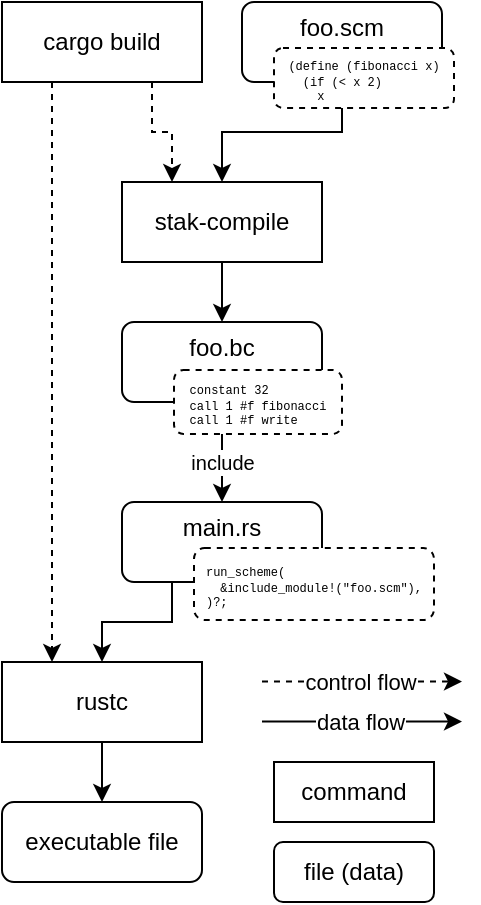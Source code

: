 <mxfile version="27.1.6">
  <diagram name="Page-1" id="Q0t0HqGckSXzu5CNkWJ1">
    <mxGraphModel dx="488" dy="320" grid="0" gridSize="10" guides="1" tooltips="1" connect="1" arrows="1" fold="1" page="1" pageScale="1" pageWidth="850" pageHeight="1100" math="0" shadow="0">
      <root>
        <mxCell id="0" />
        <mxCell id="1" parent="0" />
        <mxCell id="yJTYoWO8Eg_gIqgCEfI9-17" style="edgeStyle=orthogonalEdgeStyle;rounded=0;orthogonalLoop=1;jettySize=auto;html=1;exitX=0.25;exitY=1;exitDx=0;exitDy=0;entryX=0.25;entryY=0;entryDx=0;entryDy=0;dashed=1;" parent="1" source="yJTYoWO8Eg_gIqgCEfI9-1" target="yJTYoWO8Eg_gIqgCEfI9-5" edge="1">
          <mxGeometry relative="1" as="geometry" />
        </mxCell>
        <mxCell id="yJTYoWO8Eg_gIqgCEfI9-22" style="edgeStyle=orthogonalEdgeStyle;rounded=0;orthogonalLoop=1;jettySize=auto;html=1;exitX=0.75;exitY=1;exitDx=0;exitDy=0;entryX=0.25;entryY=0;entryDx=0;entryDy=0;dashed=1;" parent="1" source="yJTYoWO8Eg_gIqgCEfI9-1" target="yJTYoWO8Eg_gIqgCEfI9-2" edge="1">
          <mxGeometry relative="1" as="geometry" />
        </mxCell>
        <mxCell id="yJTYoWO8Eg_gIqgCEfI9-1" value="cargo build" style="rounded=0;whiteSpace=wrap;html=1;" parent="1" vertex="1">
          <mxGeometry x="320" y="120" width="100" height="40" as="geometry" />
        </mxCell>
        <mxCell id="yJTYoWO8Eg_gIqgCEfI9-10" style="edgeStyle=orthogonalEdgeStyle;rounded=0;orthogonalLoop=1;jettySize=auto;html=1;exitX=0.5;exitY=1;exitDx=0;exitDy=0;entryX=0.5;entryY=0;entryDx=0;entryDy=0;" parent="1" source="yJTYoWO8Eg_gIqgCEfI9-2" target="yJTYoWO8Eg_gIqgCEfI9-9" edge="1">
          <mxGeometry relative="1" as="geometry" />
        </mxCell>
        <mxCell id="yJTYoWO8Eg_gIqgCEfI9-2" value="&lt;div&gt;stak-compile&lt;/div&gt;" style="rounded=0;whiteSpace=wrap;html=1;" parent="1" vertex="1">
          <mxGeometry x="380" y="210" width="100" height="40" as="geometry" />
        </mxCell>
        <mxCell id="yJTYoWO8Eg_gIqgCEfI9-21" style="edgeStyle=orthogonalEdgeStyle;rounded=0;orthogonalLoop=1;jettySize=auto;html=1;exitX=0.5;exitY=1;exitDx=0;exitDy=0;entryX=0.5;entryY=0;entryDx=0;entryDy=0;" parent="1" source="yJTYoWO8Eg_gIqgCEfI9-3" target="yJTYoWO8Eg_gIqgCEfI9-2" edge="1">
          <mxGeometry relative="1" as="geometry" />
        </mxCell>
        <mxCell id="yJTYoWO8Eg_gIqgCEfI9-3" value="&lt;div&gt;foo.scm&lt;/div&gt;&lt;div&gt;&lt;br&gt;&lt;/div&gt;" style="rounded=1;whiteSpace=wrap;html=1;glass=0;shadow=0;" parent="1" vertex="1">
          <mxGeometry x="440" y="120" width="100" height="40" as="geometry" />
        </mxCell>
        <mxCell id="cPDxi4bs0q2YrkSa6Zk6-4" style="edgeStyle=orthogonalEdgeStyle;rounded=0;orthogonalLoop=1;jettySize=auto;html=1;exitX=0.25;exitY=1;exitDx=0;exitDy=0;entryX=0.5;entryY=0;entryDx=0;entryDy=0;" edge="1" parent="1" source="yJTYoWO8Eg_gIqgCEfI9-4" target="yJTYoWO8Eg_gIqgCEfI9-5">
          <mxGeometry relative="1" as="geometry" />
        </mxCell>
        <mxCell id="yJTYoWO8Eg_gIqgCEfI9-4" value="&lt;div&gt;main.rs&lt;/div&gt;&lt;div&gt;&lt;br&gt;&lt;/div&gt;" style="rounded=1;whiteSpace=wrap;html=1;glass=0;shadow=0;" parent="1" vertex="1">
          <mxGeometry x="380" y="370" width="100" height="40" as="geometry" />
        </mxCell>
        <mxCell id="yJTYoWO8Eg_gIqgCEfI9-20" style="edgeStyle=orthogonalEdgeStyle;rounded=0;orthogonalLoop=1;jettySize=auto;html=1;exitX=0.5;exitY=1;exitDx=0;exitDy=0;entryX=0.5;entryY=0;entryDx=0;entryDy=0;" parent="1" source="yJTYoWO8Eg_gIqgCEfI9-5" target="yJTYoWO8Eg_gIqgCEfI9-19" edge="1">
          <mxGeometry relative="1" as="geometry" />
        </mxCell>
        <mxCell id="yJTYoWO8Eg_gIqgCEfI9-5" value="&lt;div&gt;rustc&lt;/div&gt;" style="rounded=0;whiteSpace=wrap;html=1;glass=0;shadow=0;" parent="1" vertex="1">
          <mxGeometry x="320" y="450" width="100" height="40" as="geometry" />
        </mxCell>
        <mxCell id="yJTYoWO8Eg_gIqgCEfI9-14" style="edgeStyle=orthogonalEdgeStyle;rounded=0;orthogonalLoop=1;jettySize=auto;html=1;exitX=0.5;exitY=1;exitDx=0;exitDy=0;entryX=0.5;entryY=0;entryDx=0;entryDy=0;" parent="1" source="yJTYoWO8Eg_gIqgCEfI9-9" target="yJTYoWO8Eg_gIqgCEfI9-4" edge="1">
          <mxGeometry relative="1" as="geometry" />
        </mxCell>
        <mxCell id="yJTYoWO8Eg_gIqgCEfI9-16" value="&lt;font style=&quot;font-size: 10px;&quot;&gt;include&lt;/font&gt;" style="edgeLabel;html=1;align=center;verticalAlign=middle;resizable=0;points=[];" parent="yJTYoWO8Eg_gIqgCEfI9-14" vertex="1" connectable="0">
          <mxGeometry x="-0.014" y="-1" relative="1" as="geometry">
            <mxPoint x="1" y="5" as="offset" />
          </mxGeometry>
        </mxCell>
        <mxCell id="yJTYoWO8Eg_gIqgCEfI9-9" value="&lt;div&gt;foo.bc&lt;/div&gt;&lt;div&gt;&lt;br&gt;&lt;/div&gt;" style="rounded=1;whiteSpace=wrap;html=1;glass=0;shadow=0;" parent="1" vertex="1">
          <mxGeometry x="380" y="280" width="100" height="40" as="geometry" />
        </mxCell>
        <mxCell id="yJTYoWO8Eg_gIqgCEfI9-19" value="executable file" style="rounded=1;whiteSpace=wrap;html=1;glass=0;shadow=0;" parent="1" vertex="1">
          <mxGeometry x="320" y="520" width="100" height="40" as="geometry" />
        </mxCell>
        <mxCell id="yJTYoWO8Eg_gIqgCEfI9-23" value="" style="endArrow=classic;html=1;rounded=0;dashed=1;" parent="1" edge="1">
          <mxGeometry width="50" height="50" relative="1" as="geometry">
            <mxPoint x="450" y="459.75" as="sourcePoint" />
            <mxPoint x="550" y="459.75" as="targetPoint" />
          </mxGeometry>
        </mxCell>
        <mxCell id="yJTYoWO8Eg_gIqgCEfI9-26" value="control flow" style="edgeLabel;html=1;align=center;verticalAlign=middle;resizable=0;points=[];" parent="yJTYoWO8Eg_gIqgCEfI9-23" vertex="1" connectable="0">
          <mxGeometry x="-0.017" relative="1" as="geometry">
            <mxPoint as="offset" />
          </mxGeometry>
        </mxCell>
        <mxCell id="yJTYoWO8Eg_gIqgCEfI9-27" value="" style="endArrow=classic;html=1;rounded=0;" parent="1" edge="1">
          <mxGeometry width="50" height="50" relative="1" as="geometry">
            <mxPoint x="450" y="479.75" as="sourcePoint" />
            <mxPoint x="550" y="479.75" as="targetPoint" />
          </mxGeometry>
        </mxCell>
        <mxCell id="yJTYoWO8Eg_gIqgCEfI9-28" value="data flow" style="edgeLabel;html=1;align=center;verticalAlign=middle;resizable=0;points=[];" parent="yJTYoWO8Eg_gIqgCEfI9-27" vertex="1" connectable="0">
          <mxGeometry x="-0.017" relative="1" as="geometry">
            <mxPoint as="offset" />
          </mxGeometry>
        </mxCell>
        <mxCell id="yJTYoWO8Eg_gIqgCEfI9-29" value="file (data)" style="rounded=1;whiteSpace=wrap;html=1;" parent="1" vertex="1">
          <mxGeometry x="456" y="540" width="80" height="30" as="geometry" />
        </mxCell>
        <mxCell id="yJTYoWO8Eg_gIqgCEfI9-30" value="command" style="rounded=0;whiteSpace=wrap;html=1;" parent="1" vertex="1">
          <mxGeometry x="456" y="500" width="80" height="30" as="geometry" />
        </mxCell>
        <mxCell id="cPDxi4bs0q2YrkSa6Zk6-1" value="&lt;div style=&quot;line-height: 60%;&quot;&gt;&lt;div&gt;&lt;font face=&quot;Courier New&quot; style=&quot;font-size: 6px; line-height: 60%;&quot;&gt;(define (fibonacci x)&lt;/font&gt;&lt;/div&gt;&lt;div align=&quot;left&quot;&gt;&lt;font face=&quot;Courier New&quot; style=&quot;font-size: 6px; line-height: 60%;&quot;&gt;&amp;nbsp; (if (&amp;lt; x 2)&lt;/font&gt;&lt;/div&gt;&lt;div align=&quot;left&quot;&gt;&lt;font face=&quot;Courier New&quot; style=&quot;font-size: 6px; line-height: 60%;&quot;&gt;&amp;nbsp; &amp;nbsp; x&lt;/font&gt;&lt;/div&gt;&lt;/div&gt;" style="rounded=1;whiteSpace=wrap;html=1;glass=0;shadow=0;dashed=1;" vertex="1" parent="1">
          <mxGeometry x="456" y="143" width="90" height="30" as="geometry" />
        </mxCell>
        <mxCell id="cPDxi4bs0q2YrkSa6Zk6-2" value="&lt;div style=&quot;line-height: 60%;&quot;&gt;&lt;div align=&quot;left&quot;&gt;&lt;font face=&quot;Courier New&quot; style=&quot;font-size: 6px; line-height: 60%;&quot;&gt;constant 32&lt;br&gt;call 1 #f fibonacci&lt;br&gt;call 1 #f write&lt;/font&gt;&lt;/div&gt;&lt;/div&gt;" style="rounded=1;whiteSpace=wrap;html=1;glass=0;shadow=0;dashed=1;" vertex="1" parent="1">
          <mxGeometry x="406" y="304" width="84" height="32" as="geometry" />
        </mxCell>
        <mxCell id="cPDxi4bs0q2YrkSa6Zk6-3" value="&lt;div style=&quot;line-height: 60%;&quot;&gt;&lt;div align=&quot;left&quot;&gt;&lt;font face=&quot;Courier New&quot; style=&quot;font-size: 6px; line-height: 60%;&quot;&gt;run_scheme(&lt;/font&gt;&lt;/div&gt;&lt;div align=&quot;left&quot;&gt;&lt;font face=&quot;Courier New&quot; style=&quot;font-size: 6px; line-height: 60%;&quot;&gt;&amp;nbsp; &amp;amp;include_module!(&quot;foo.scm&quot;),&lt;/font&gt;&lt;/div&gt;&lt;div align=&quot;left&quot;&gt;&lt;font face=&quot;Courier New&quot; style=&quot;font-size: 6px; line-height: 60%;&quot;&gt;)?;&lt;/font&gt;&lt;/div&gt;&lt;/div&gt;" style="rounded=1;whiteSpace=wrap;html=1;glass=0;shadow=0;dashed=1;" vertex="1" parent="1">
          <mxGeometry x="416" y="393" width="120" height="36" as="geometry" />
        </mxCell>
      </root>
    </mxGraphModel>
  </diagram>
</mxfile>
